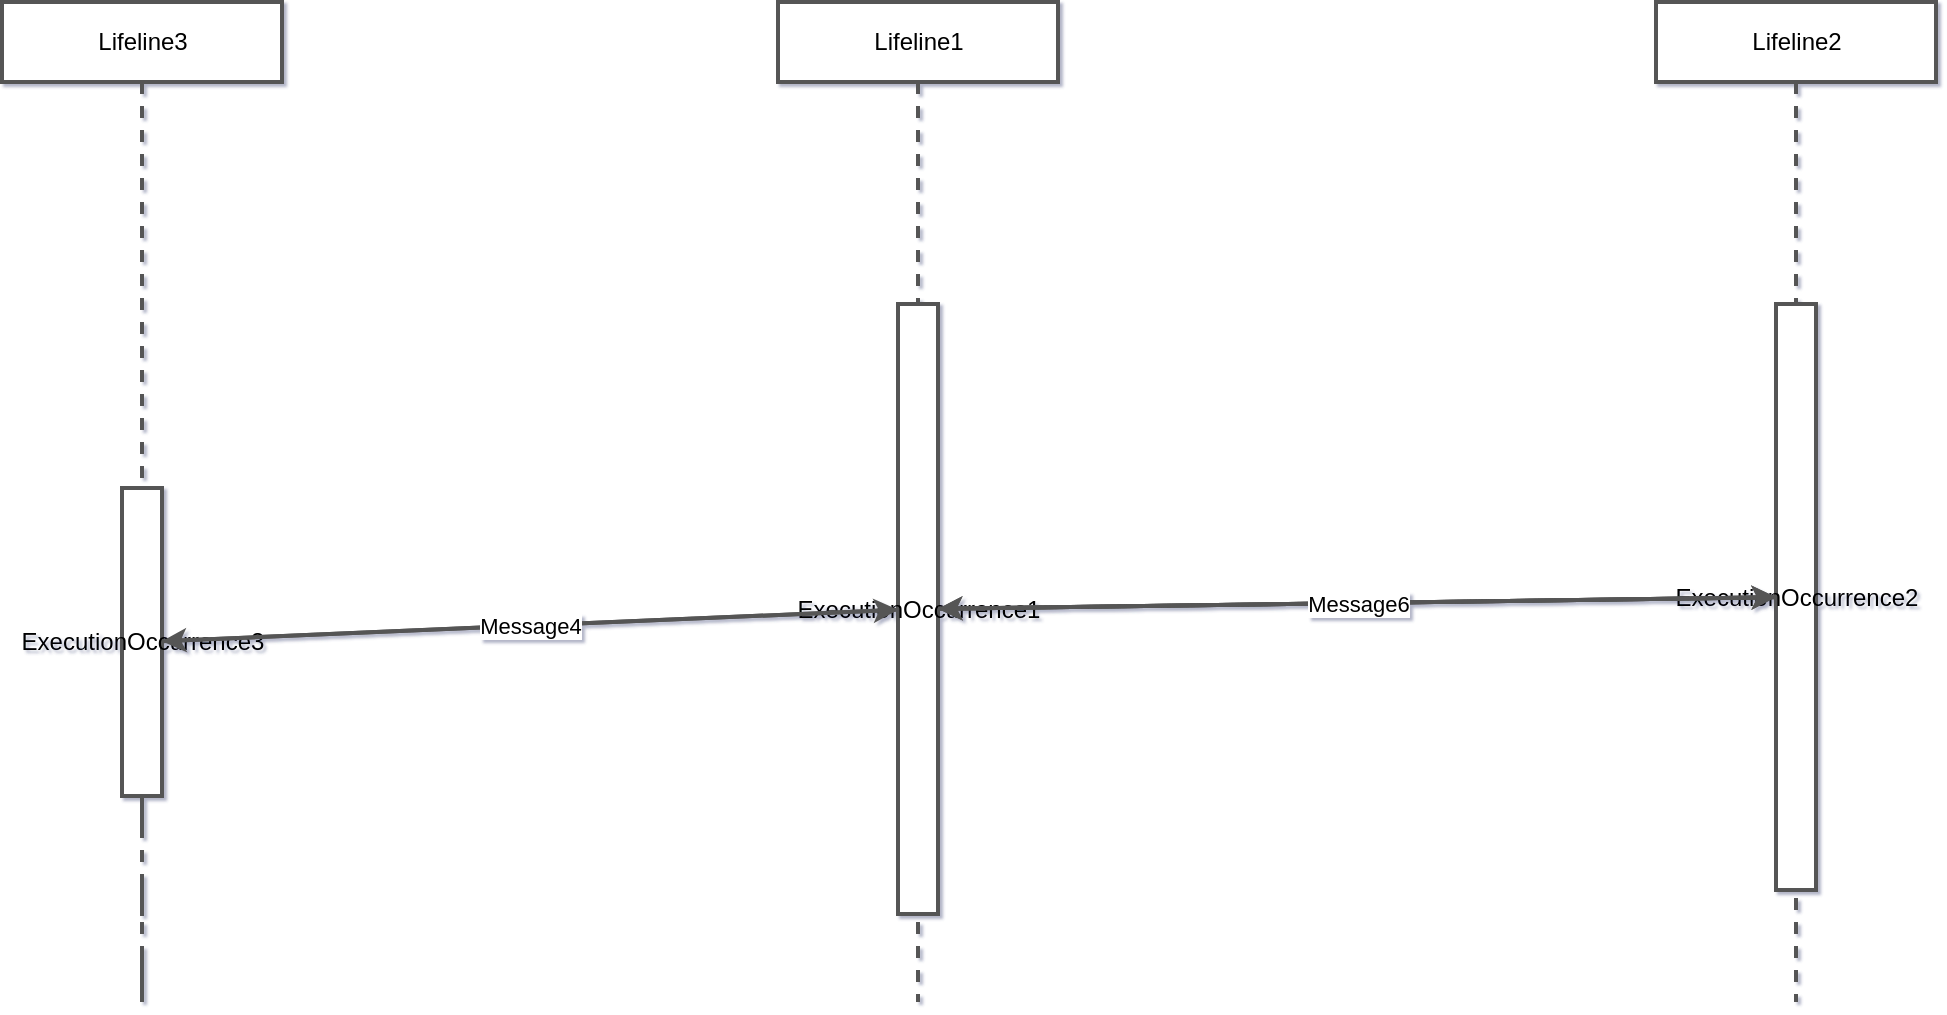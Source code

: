 ﻿<mxfile><diagram id="p7a6428f71fd84477bf36426f1e99f1f9_884717878" name="SequenceDiagram1">﻿<mxGraphModel grid="1" gridSize="10" guides="1" tooltips="1" connect="1" arrows="1" shadow="1"><root><mxCell id="0" /><mxCell id="1" parent="0" /><mxCell id="ab249cbb37a648518b127f67c3391048" parent="1" value="Lifeline1" style="shape=umlLifeline;html=1;strokeColor=#555555;strokeWidth=2;shadow=1fillColor=#F2F2F2;" vertex="1"><mxGeometry x="23" y="-68" width="140" height="500" as="geometry" /></mxCell><mxCell id="c365fe47c76e401cb664261e6d741d3d" parent="1" value="Lifeline2" style="shape=umlLifeline;html=1;strokeColor=#555555;strokeWidth=2;shadow=1fillColor=#F2F2F2;" vertex="1"><mxGeometry x="462" y="-68" width="140" height="500" as="geometry" /></mxCell><mxCell id="3a7714ec7eaa4d379ac9259215f38ac7" parent="1" value="Message1" style="html=1;strokeColor=#555555;strokeWidth=2;shadow=1fillColor=#F2F2F2;" edge="1" source="e0166c9fc10145e5a13b16b3ff52d616" target="503c5a58389b4e6aaead07e0f9ffd4a2"><mxGeometry x="93" y="73" width="439" height="53" as="geometry"><mxPoint x="103" y="83" as="sourcePoint" /><mxPoint x="522" y="83" as="targetPoint" /></mxGeometry></mxCell><mxCell id="e0166c9fc10145e5a13b16b3ff52d616" parent="ab249cbb37a648518b127f67c3391048" value="ExecutionOccurrence1" style="html=1;strokeColor=#555555;strokeWidth=2;shadow=1fillColor=#F2F2F2;" vertex="1"><mxGeometry x="60" y="151" width="20" height="305" as="geometry" /></mxCell><mxCell id="503c5a58389b4e6aaead07e0f9ffd4a2" parent="c365fe47c76e401cb664261e6d741d3d" value="ExecutionOccurrence2" style="html=1;strokeColor=#555555;strokeWidth=2;shadow=1fillColor=#F2F2F2;" vertex="1"><mxGeometry x="60" y="151" width="20" height="293" as="geometry" /></mxCell><mxCell id="dfc6e5b8a515499cac7cf22986a06d24" parent="1" value="Message2" style="html=1;strokeColor=#555555;strokeWidth=2;shadow=1fillColor=#F2F2F2;" edge="1" source="503c5a58389b4e6aaead07e0f9ffd4a2" target="e0166c9fc10145e5a13b16b3ff52d616"><mxGeometry x="93" y="137" width="439" height="53" as="geometry"><mxPoint x="522" y="147" as="sourcePoint" /><mxPoint x="103" y="147" as="targetPoint" /></mxGeometry></mxCell><mxCell id="92e9253c197f4db8aede3e09aa1a90d2" parent="1" value="Lifeline3" style="shape=umlLifeline;html=1;strokeColor=#555555;strokeWidth=2;shadow=1fillColor=#F2F2F2;" vertex="1"><mxGeometry x="-365" y="-68" width="140" height="500" as="geometry" /></mxCell><mxCell id="0bfeeef6c3ef43dd8be9319f7e5ea6cf" parent="1" value="Message3" style="html=1;strokeColor=#555555;strokeWidth=2;shadow=1fillColor=#F2F2F2;" edge="1" source="e0166c9fc10145e5a13b16b3ff52d616" target="091ef1c8c9a649798df3af63eebdb77d"><mxGeometry x="-295" y="165" width="388" height="53" as="geometry"><mxPoint x="83" y="175" as="sourcePoint" /><mxPoint x="-285" y="175" as="targetPoint" /></mxGeometry></mxCell><mxCell id="091ef1c8c9a649798df3af63eebdb77d" parent="92e9253c197f4db8aede3e09aa1a90d2" value="ExecutionOccurrence3" style="html=1;strokeColor=#555555;strokeWidth=2;shadow=1fillColor=#F2F2F2;" vertex="1"><mxGeometry x="60" y="243" width="20" height="154" as="geometry" /></mxCell><mxCell id="231a3576ed004f7199f362c107705068" parent="1" value="" style="endArrow=none;startArrow=none;endFill=0;startFill=0;dashed=1;dashPattern=10 10;html=1;strokeColor=#555555;strokeWidth=2;shadow=1fillColor=#F2F2F2;" edge="1" source="091ef1c8c9a649798df3af63eebdb77d" target="92e9253c197f4db8aede3e09aa1a90d2"><mxGeometry x="-332" y="319" width="74" height="123" as="geometry"><mxPoint x="-295" y="329" as="sourcePoint" /><mxPoint x="-295" y="432" as="targetPoint" /></mxGeometry></mxCell><mxCell id="323b3e9ac0da47a1bdd9481b067e8dcf" parent="1" value="Message4" style="html=1;strokeColor=#555555;strokeWidth=2;shadow=1fillColor=#F2F2F2;" edge="1" source="091ef1c8c9a649798df3af63eebdb77d" target="e0166c9fc10145e5a13b16b3ff52d616"><mxGeometry x="-295" y="220" width="388" height="53" as="geometry"><mxPoint x="-285" y="230" as="sourcePoint" /><mxPoint x="83" y="230" as="targetPoint" /></mxGeometry></mxCell><mxCell id="800ebe08cd97419286a3256ffbec40a8" parent="1" value="Message5" style="html=1;strokeColor=#555555;strokeWidth=2;shadow=1fillColor=#F2F2F2;" edge="1" source="e0166c9fc10145e5a13b16b3ff52d616" target="503c5a58389b4e6aaead07e0f9ffd4a2"><mxGeometry x="93" y="260" width="439" height="54" as="geometry"><mxPoint x="103" y="270" as="sourcePoint" /><mxPoint x="522" y="270" as="targetPoint" /></mxGeometry></mxCell><mxCell id="25f515a81df84b839accf11b04a98a23" parent="1" value="Message6" style="html=1;strokeColor=#555555;strokeWidth=2;shadow=1fillColor=#F2F2F2;" edge="1" source="503c5a58389b4e6aaead07e0f9ffd4a2" target="e0166c9fc10145e5a13b16b3ff52d616"><mxGeometry x="93" y="325" width="439" height="53" as="geometry"><mxPoint x="522" y="335" as="sourcePoint" /><mxPoint x="103" y="335" as="targetPoint" /></mxGeometry></mxCell></root></mxGraphModel></diagram></mxfile>